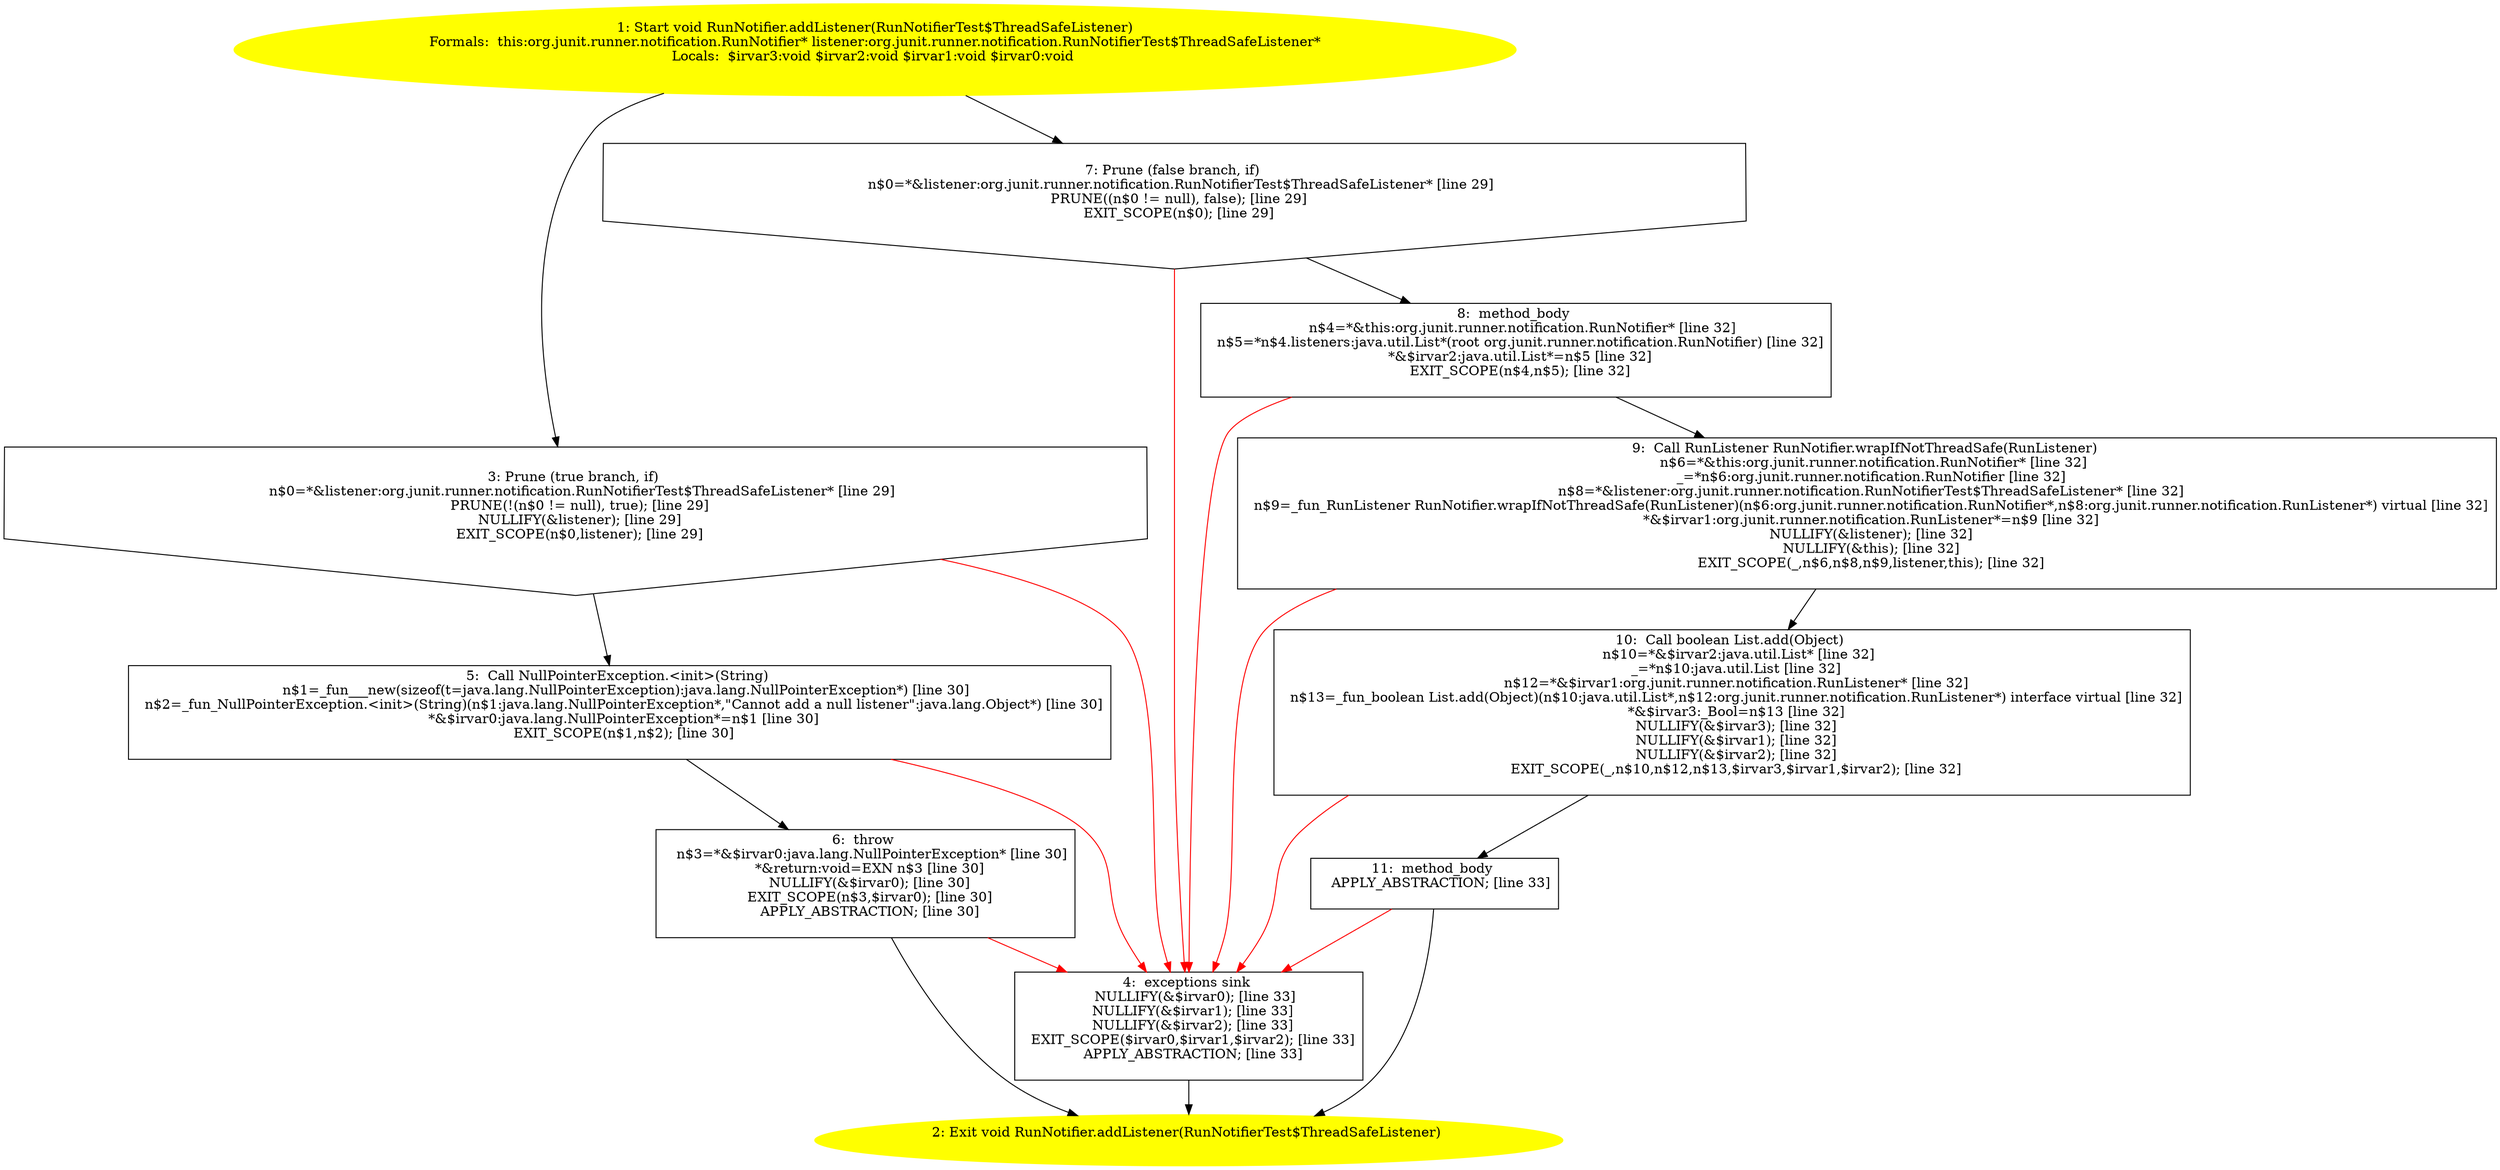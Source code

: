 /* @generated */
digraph cfg {
"org.junit.runner.notification.RunNotifier.addListener(org.junit.runner.notification.RunNotifierTest$.dc6f8a6b858bc33261a3ddbb50977673_1" [label="1: Start void RunNotifier.addListener(RunNotifierTest$ThreadSafeListener)\nFormals:  this:org.junit.runner.notification.RunNotifier* listener:org.junit.runner.notification.RunNotifierTest$ThreadSafeListener*\nLocals:  $irvar3:void $irvar2:void $irvar1:void $irvar0:void \n  " color=yellow style=filled]
	

	 "org.junit.runner.notification.RunNotifier.addListener(org.junit.runner.notification.RunNotifierTest$.dc6f8a6b858bc33261a3ddbb50977673_1" -> "org.junit.runner.notification.RunNotifier.addListener(org.junit.runner.notification.RunNotifierTest$.dc6f8a6b858bc33261a3ddbb50977673_3" ;
	 "org.junit.runner.notification.RunNotifier.addListener(org.junit.runner.notification.RunNotifierTest$.dc6f8a6b858bc33261a3ddbb50977673_1" -> "org.junit.runner.notification.RunNotifier.addListener(org.junit.runner.notification.RunNotifierTest$.dc6f8a6b858bc33261a3ddbb50977673_7" ;
"org.junit.runner.notification.RunNotifier.addListener(org.junit.runner.notification.RunNotifierTest$.dc6f8a6b858bc33261a3ddbb50977673_2" [label="2: Exit void RunNotifier.addListener(RunNotifierTest$ThreadSafeListener) \n  " color=yellow style=filled]
	

"org.junit.runner.notification.RunNotifier.addListener(org.junit.runner.notification.RunNotifierTest$.dc6f8a6b858bc33261a3ddbb50977673_3" [label="3: Prune (true branch, if) \n   n$0=*&listener:org.junit.runner.notification.RunNotifierTest$ThreadSafeListener* [line 29]\n  PRUNE(!(n$0 != null), true); [line 29]\n  NULLIFY(&listener); [line 29]\n  EXIT_SCOPE(n$0,listener); [line 29]\n " shape="invhouse"]
	

	 "org.junit.runner.notification.RunNotifier.addListener(org.junit.runner.notification.RunNotifierTest$.dc6f8a6b858bc33261a3ddbb50977673_3" -> "org.junit.runner.notification.RunNotifier.addListener(org.junit.runner.notification.RunNotifierTest$.dc6f8a6b858bc33261a3ddbb50977673_5" ;
	 "org.junit.runner.notification.RunNotifier.addListener(org.junit.runner.notification.RunNotifierTest$.dc6f8a6b858bc33261a3ddbb50977673_3" -> "org.junit.runner.notification.RunNotifier.addListener(org.junit.runner.notification.RunNotifierTest$.dc6f8a6b858bc33261a3ddbb50977673_4" [color="red" ];
"org.junit.runner.notification.RunNotifier.addListener(org.junit.runner.notification.RunNotifierTest$.dc6f8a6b858bc33261a3ddbb50977673_4" [label="4:  exceptions sink \n   NULLIFY(&$irvar0); [line 33]\n  NULLIFY(&$irvar1); [line 33]\n  NULLIFY(&$irvar2); [line 33]\n  EXIT_SCOPE($irvar0,$irvar1,$irvar2); [line 33]\n  APPLY_ABSTRACTION; [line 33]\n " shape="box"]
	

	 "org.junit.runner.notification.RunNotifier.addListener(org.junit.runner.notification.RunNotifierTest$.dc6f8a6b858bc33261a3ddbb50977673_4" -> "org.junit.runner.notification.RunNotifier.addListener(org.junit.runner.notification.RunNotifierTest$.dc6f8a6b858bc33261a3ddbb50977673_2" ;
"org.junit.runner.notification.RunNotifier.addListener(org.junit.runner.notification.RunNotifierTest$.dc6f8a6b858bc33261a3ddbb50977673_5" [label="5:  Call NullPointerException.<init>(String) \n   n$1=_fun___new(sizeof(t=java.lang.NullPointerException):java.lang.NullPointerException*) [line 30]\n  n$2=_fun_NullPointerException.<init>(String)(n$1:java.lang.NullPointerException*,\"Cannot add a null listener\":java.lang.Object*) [line 30]\n  *&$irvar0:java.lang.NullPointerException*=n$1 [line 30]\n  EXIT_SCOPE(n$1,n$2); [line 30]\n " shape="box"]
	

	 "org.junit.runner.notification.RunNotifier.addListener(org.junit.runner.notification.RunNotifierTest$.dc6f8a6b858bc33261a3ddbb50977673_5" -> "org.junit.runner.notification.RunNotifier.addListener(org.junit.runner.notification.RunNotifierTest$.dc6f8a6b858bc33261a3ddbb50977673_6" ;
	 "org.junit.runner.notification.RunNotifier.addListener(org.junit.runner.notification.RunNotifierTest$.dc6f8a6b858bc33261a3ddbb50977673_5" -> "org.junit.runner.notification.RunNotifier.addListener(org.junit.runner.notification.RunNotifierTest$.dc6f8a6b858bc33261a3ddbb50977673_4" [color="red" ];
"org.junit.runner.notification.RunNotifier.addListener(org.junit.runner.notification.RunNotifierTest$.dc6f8a6b858bc33261a3ddbb50977673_6" [label="6:  throw \n   n$3=*&$irvar0:java.lang.NullPointerException* [line 30]\n  *&return:void=EXN n$3 [line 30]\n  NULLIFY(&$irvar0); [line 30]\n  EXIT_SCOPE(n$3,$irvar0); [line 30]\n  APPLY_ABSTRACTION; [line 30]\n " shape="box"]
	

	 "org.junit.runner.notification.RunNotifier.addListener(org.junit.runner.notification.RunNotifierTest$.dc6f8a6b858bc33261a3ddbb50977673_6" -> "org.junit.runner.notification.RunNotifier.addListener(org.junit.runner.notification.RunNotifierTest$.dc6f8a6b858bc33261a3ddbb50977673_2" ;
	 "org.junit.runner.notification.RunNotifier.addListener(org.junit.runner.notification.RunNotifierTest$.dc6f8a6b858bc33261a3ddbb50977673_6" -> "org.junit.runner.notification.RunNotifier.addListener(org.junit.runner.notification.RunNotifierTest$.dc6f8a6b858bc33261a3ddbb50977673_4" [color="red" ];
"org.junit.runner.notification.RunNotifier.addListener(org.junit.runner.notification.RunNotifierTest$.dc6f8a6b858bc33261a3ddbb50977673_7" [label="7: Prune (false branch, if) \n   n$0=*&listener:org.junit.runner.notification.RunNotifierTest$ThreadSafeListener* [line 29]\n  PRUNE((n$0 != null), false); [line 29]\n  EXIT_SCOPE(n$0); [line 29]\n " shape="invhouse"]
	

	 "org.junit.runner.notification.RunNotifier.addListener(org.junit.runner.notification.RunNotifierTest$.dc6f8a6b858bc33261a3ddbb50977673_7" -> "org.junit.runner.notification.RunNotifier.addListener(org.junit.runner.notification.RunNotifierTest$.dc6f8a6b858bc33261a3ddbb50977673_8" ;
	 "org.junit.runner.notification.RunNotifier.addListener(org.junit.runner.notification.RunNotifierTest$.dc6f8a6b858bc33261a3ddbb50977673_7" -> "org.junit.runner.notification.RunNotifier.addListener(org.junit.runner.notification.RunNotifierTest$.dc6f8a6b858bc33261a3ddbb50977673_4" [color="red" ];
"org.junit.runner.notification.RunNotifier.addListener(org.junit.runner.notification.RunNotifierTest$.dc6f8a6b858bc33261a3ddbb50977673_8" [label="8:  method_body \n   n$4=*&this:org.junit.runner.notification.RunNotifier* [line 32]\n  n$5=*n$4.listeners:java.util.List*(root org.junit.runner.notification.RunNotifier) [line 32]\n  *&$irvar2:java.util.List*=n$5 [line 32]\n  EXIT_SCOPE(n$4,n$5); [line 32]\n " shape="box"]
	

	 "org.junit.runner.notification.RunNotifier.addListener(org.junit.runner.notification.RunNotifierTest$.dc6f8a6b858bc33261a3ddbb50977673_8" -> "org.junit.runner.notification.RunNotifier.addListener(org.junit.runner.notification.RunNotifierTest$.dc6f8a6b858bc33261a3ddbb50977673_9" ;
	 "org.junit.runner.notification.RunNotifier.addListener(org.junit.runner.notification.RunNotifierTest$.dc6f8a6b858bc33261a3ddbb50977673_8" -> "org.junit.runner.notification.RunNotifier.addListener(org.junit.runner.notification.RunNotifierTest$.dc6f8a6b858bc33261a3ddbb50977673_4" [color="red" ];
"org.junit.runner.notification.RunNotifier.addListener(org.junit.runner.notification.RunNotifierTest$.dc6f8a6b858bc33261a3ddbb50977673_9" [label="9:  Call RunListener RunNotifier.wrapIfNotThreadSafe(RunListener) \n   n$6=*&this:org.junit.runner.notification.RunNotifier* [line 32]\n  _=*n$6:org.junit.runner.notification.RunNotifier [line 32]\n  n$8=*&listener:org.junit.runner.notification.RunNotifierTest$ThreadSafeListener* [line 32]\n  n$9=_fun_RunListener RunNotifier.wrapIfNotThreadSafe(RunListener)(n$6:org.junit.runner.notification.RunNotifier*,n$8:org.junit.runner.notification.RunListener*) virtual [line 32]\n  *&$irvar1:org.junit.runner.notification.RunListener*=n$9 [line 32]\n  NULLIFY(&listener); [line 32]\n  NULLIFY(&this); [line 32]\n  EXIT_SCOPE(_,n$6,n$8,n$9,listener,this); [line 32]\n " shape="box"]
	

	 "org.junit.runner.notification.RunNotifier.addListener(org.junit.runner.notification.RunNotifierTest$.dc6f8a6b858bc33261a3ddbb50977673_9" -> "org.junit.runner.notification.RunNotifier.addListener(org.junit.runner.notification.RunNotifierTest$.dc6f8a6b858bc33261a3ddbb50977673_10" ;
	 "org.junit.runner.notification.RunNotifier.addListener(org.junit.runner.notification.RunNotifierTest$.dc6f8a6b858bc33261a3ddbb50977673_9" -> "org.junit.runner.notification.RunNotifier.addListener(org.junit.runner.notification.RunNotifierTest$.dc6f8a6b858bc33261a3ddbb50977673_4" [color="red" ];
"org.junit.runner.notification.RunNotifier.addListener(org.junit.runner.notification.RunNotifierTest$.dc6f8a6b858bc33261a3ddbb50977673_10" [label="10:  Call boolean List.add(Object) \n   n$10=*&$irvar2:java.util.List* [line 32]\n  _=*n$10:java.util.List [line 32]\n  n$12=*&$irvar1:org.junit.runner.notification.RunListener* [line 32]\n  n$13=_fun_boolean List.add(Object)(n$10:java.util.List*,n$12:org.junit.runner.notification.RunListener*) interface virtual [line 32]\n  *&$irvar3:_Bool=n$13 [line 32]\n  NULLIFY(&$irvar3); [line 32]\n  NULLIFY(&$irvar1); [line 32]\n  NULLIFY(&$irvar2); [line 32]\n  EXIT_SCOPE(_,n$10,n$12,n$13,$irvar3,$irvar1,$irvar2); [line 32]\n " shape="box"]
	

	 "org.junit.runner.notification.RunNotifier.addListener(org.junit.runner.notification.RunNotifierTest$.dc6f8a6b858bc33261a3ddbb50977673_10" -> "org.junit.runner.notification.RunNotifier.addListener(org.junit.runner.notification.RunNotifierTest$.dc6f8a6b858bc33261a3ddbb50977673_11" ;
	 "org.junit.runner.notification.RunNotifier.addListener(org.junit.runner.notification.RunNotifierTest$.dc6f8a6b858bc33261a3ddbb50977673_10" -> "org.junit.runner.notification.RunNotifier.addListener(org.junit.runner.notification.RunNotifierTest$.dc6f8a6b858bc33261a3ddbb50977673_4" [color="red" ];
"org.junit.runner.notification.RunNotifier.addListener(org.junit.runner.notification.RunNotifierTest$.dc6f8a6b858bc33261a3ddbb50977673_11" [label="11:  method_body \n   APPLY_ABSTRACTION; [line 33]\n " shape="box"]
	

	 "org.junit.runner.notification.RunNotifier.addListener(org.junit.runner.notification.RunNotifierTest$.dc6f8a6b858bc33261a3ddbb50977673_11" -> "org.junit.runner.notification.RunNotifier.addListener(org.junit.runner.notification.RunNotifierTest$.dc6f8a6b858bc33261a3ddbb50977673_2" ;
	 "org.junit.runner.notification.RunNotifier.addListener(org.junit.runner.notification.RunNotifierTest$.dc6f8a6b858bc33261a3ddbb50977673_11" -> "org.junit.runner.notification.RunNotifier.addListener(org.junit.runner.notification.RunNotifierTest$.dc6f8a6b858bc33261a3ddbb50977673_4" [color="red" ];
}

